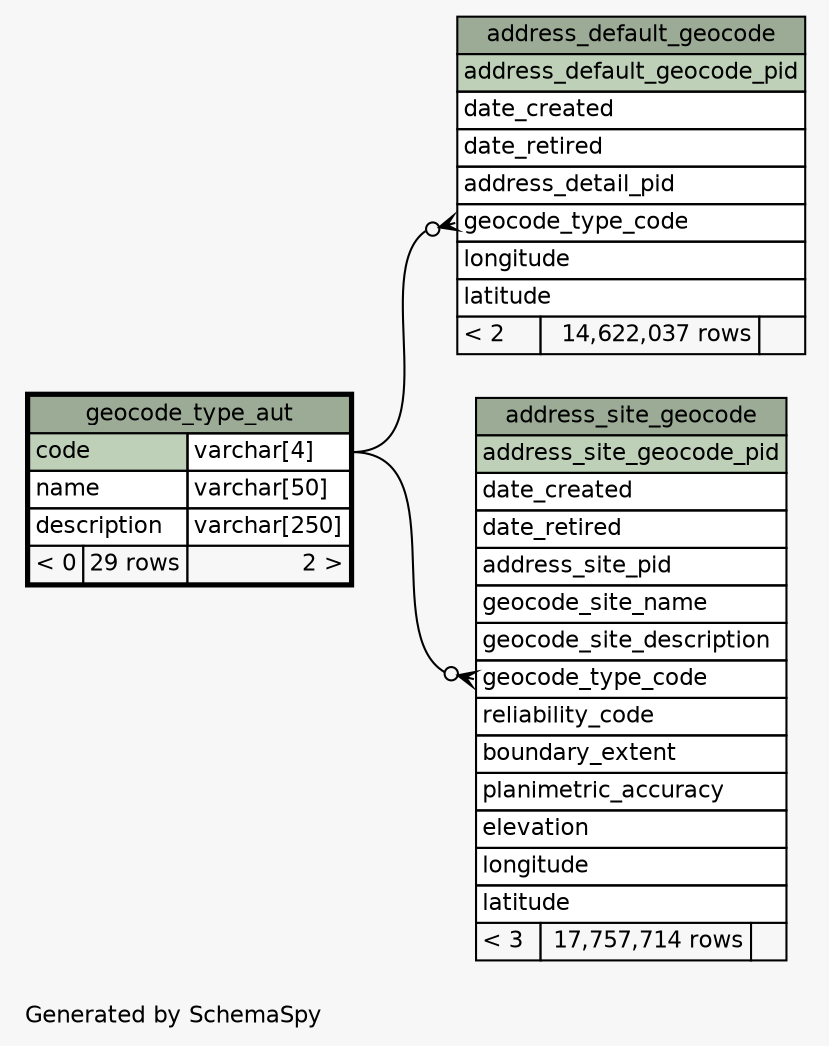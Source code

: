 // dot 2.40.1 on Linux 4.15.0-20-generic
// SchemaSpy rev 590
digraph "oneDegreeRelationshipsDiagram" {
  graph [
    rankdir="RL"
    bgcolor="#f7f7f7"
    label="\nGenerated by SchemaSpy"
    labeljust="l"
    nodesep="0.18"
    ranksep="0.46"
    fontname="Helvetica"
    fontsize="11"
  ];
  node [
    fontname="Helvetica"
    fontsize="11"
    shape="plaintext"
  ];
  edge [
    arrowsize="0.8"
  ];
  "address_default_geocode":"geocode_type_code":w -> "geocode_type_aut":"code.type":e [arrowhead=none dir=back arrowtail=crowodot];
  "address_site_geocode":"geocode_type_code":w -> "geocode_type_aut":"code.type":e [arrowhead=none dir=back arrowtail=crowodot];
  "address_default_geocode" [
    label=<
    <TABLE BORDER="0" CELLBORDER="1" CELLSPACING="0" BGCOLOR="#ffffff">
      <TR><TD COLSPAN="3" BGCOLOR="#9bab96" ALIGN="CENTER">address_default_geocode</TD></TR>
      <TR><TD PORT="address_default_geocode_pid" COLSPAN="3" BGCOLOR="#bed1b8" ALIGN="LEFT">address_default_geocode_pid</TD></TR>
      <TR><TD PORT="date_created" COLSPAN="3" ALIGN="LEFT">date_created</TD></TR>
      <TR><TD PORT="date_retired" COLSPAN="3" ALIGN="LEFT">date_retired</TD></TR>
      <TR><TD PORT="address_detail_pid" COLSPAN="3" ALIGN="LEFT">address_detail_pid</TD></TR>
      <TR><TD PORT="geocode_type_code" COLSPAN="3" ALIGN="LEFT">geocode_type_code</TD></TR>
      <TR><TD PORT="longitude" COLSPAN="3" ALIGN="LEFT">longitude</TD></TR>
      <TR><TD PORT="latitude" COLSPAN="3" ALIGN="LEFT">latitude</TD></TR>
      <TR><TD ALIGN="LEFT" BGCOLOR="#f7f7f7">&lt; 2</TD><TD ALIGN="RIGHT" BGCOLOR="#f7f7f7">14,622,037 rows</TD><TD ALIGN="RIGHT" BGCOLOR="#f7f7f7">  </TD></TR>
    </TABLE>>
    URL="address_default_geocode.html"
    tooltip="address_default_geocode"
  ];
  "address_site_geocode" [
    label=<
    <TABLE BORDER="0" CELLBORDER="1" CELLSPACING="0" BGCOLOR="#ffffff">
      <TR><TD COLSPAN="3" BGCOLOR="#9bab96" ALIGN="CENTER">address_site_geocode</TD></TR>
      <TR><TD PORT="address_site_geocode_pid" COLSPAN="3" BGCOLOR="#bed1b8" ALIGN="LEFT">address_site_geocode_pid</TD></TR>
      <TR><TD PORT="date_created" COLSPAN="3" ALIGN="LEFT">date_created</TD></TR>
      <TR><TD PORT="date_retired" COLSPAN="3" ALIGN="LEFT">date_retired</TD></TR>
      <TR><TD PORT="address_site_pid" COLSPAN="3" ALIGN="LEFT">address_site_pid</TD></TR>
      <TR><TD PORT="geocode_site_name" COLSPAN="3" ALIGN="LEFT">geocode_site_name</TD></TR>
      <TR><TD PORT="geocode_site_description" COLSPAN="3" ALIGN="LEFT">geocode_site_description</TD></TR>
      <TR><TD PORT="geocode_type_code" COLSPAN="3" ALIGN="LEFT">geocode_type_code</TD></TR>
      <TR><TD PORT="reliability_code" COLSPAN="3" ALIGN="LEFT">reliability_code</TD></TR>
      <TR><TD PORT="boundary_extent" COLSPAN="3" ALIGN="LEFT">boundary_extent</TD></TR>
      <TR><TD PORT="planimetric_accuracy" COLSPAN="3" ALIGN="LEFT">planimetric_accuracy</TD></TR>
      <TR><TD PORT="elevation" COLSPAN="3" ALIGN="LEFT">elevation</TD></TR>
      <TR><TD PORT="longitude" COLSPAN="3" ALIGN="LEFT">longitude</TD></TR>
      <TR><TD PORT="latitude" COLSPAN="3" ALIGN="LEFT">latitude</TD></TR>
      <TR><TD ALIGN="LEFT" BGCOLOR="#f7f7f7">&lt; 3</TD><TD ALIGN="RIGHT" BGCOLOR="#f7f7f7">17,757,714 rows</TD><TD ALIGN="RIGHT" BGCOLOR="#f7f7f7">  </TD></TR>
    </TABLE>>
    URL="address_site_geocode.html"
    tooltip="address_site_geocode"
  ];
  "geocode_type_aut" [
    label=<
    <TABLE BORDER="2" CELLBORDER="1" CELLSPACING="0" BGCOLOR="#ffffff">
      <TR><TD COLSPAN="3" BGCOLOR="#9bab96" ALIGN="CENTER">geocode_type_aut</TD></TR>
      <TR><TD PORT="code" COLSPAN="2" BGCOLOR="#bed1b8" ALIGN="LEFT">code</TD><TD PORT="code.type" ALIGN="LEFT">varchar[4]</TD></TR>
      <TR><TD PORT="name" COLSPAN="2" ALIGN="LEFT">name</TD><TD PORT="name.type" ALIGN="LEFT">varchar[50]</TD></TR>
      <TR><TD PORT="description" COLSPAN="2" ALIGN="LEFT">description</TD><TD PORT="description.type" ALIGN="LEFT">varchar[250]</TD></TR>
      <TR><TD ALIGN="LEFT" BGCOLOR="#f7f7f7">&lt; 0</TD><TD ALIGN="RIGHT" BGCOLOR="#f7f7f7">29 rows</TD><TD ALIGN="RIGHT" BGCOLOR="#f7f7f7">2 &gt;</TD></TR>
    </TABLE>>
    URL="geocode_type_aut.html"
    tooltip="geocode_type_aut"
  ];
}
